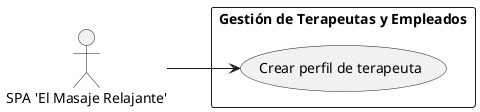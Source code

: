 @startuml
left to right direction

actor "SPA 'El Masaje Relajante'" as spa

rectangle "Gestión de Terapeutas y Empleados" {
  usecase "Crear perfil de terapeuta" as crear_perfil_terapeuta_uc
}

spa --> crear_perfil_terapeuta_uc
@enduml

